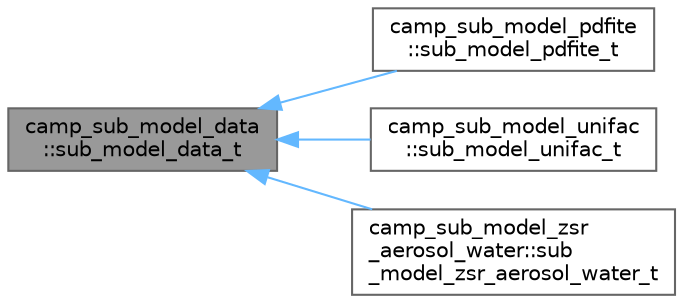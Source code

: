 digraph "camp_sub_model_data::sub_model_data_t"
{
 // LATEX_PDF_SIZE
  bgcolor="transparent";
  edge [fontname=Helvetica,fontsize=10,labelfontname=Helvetica,labelfontsize=10];
  node [fontname=Helvetica,fontsize=10,shape=box,height=0.2,width=0.4];
  rankdir="LR";
  Node1 [label="camp_sub_model_data\l::sub_model_data_t",height=0.2,width=0.4,color="gray40", fillcolor="grey60", style="filled", fontcolor="black",tooltip="Abstract sub-model data type."];
  Node1 -> Node2 [dir="back",color="steelblue1",style="solid"];
  Node2 [label="camp_sub_model_pdfite\l::sub_model_pdfite_t",height=0.2,width=0.4,color="gray40", fillcolor="white", style="filled",URL="$structcamp__sub__model__pdfite_1_1sub__model__pdfite__t.html",tooltip="Generic test reaction data type."];
  Node1 -> Node3 [dir="back",color="steelblue1",style="solid"];
  Node3 [label="camp_sub_model_unifac\l::sub_model_unifac_t",height=0.2,width=0.4,color="gray40", fillcolor="white", style="filled",URL="$structcamp__sub__model__unifac_1_1sub__model__unifac__t.html",tooltip="UNIFAC activity coefficient calculation."];
  Node1 -> Node4 [dir="back",color="steelblue1",style="solid"];
  Node4 [label="camp_sub_model_zsr\l_aerosol_water::sub\l_model_zsr_aerosol_water_t",height=0.2,width=0.4,color="gray40", fillcolor="white", style="filled",URL="$structcamp__sub__model__zsr__aerosol__water_1_1sub__model__zsr__aerosol__water__t.html",tooltip="Generic test reaction data type."];
}
